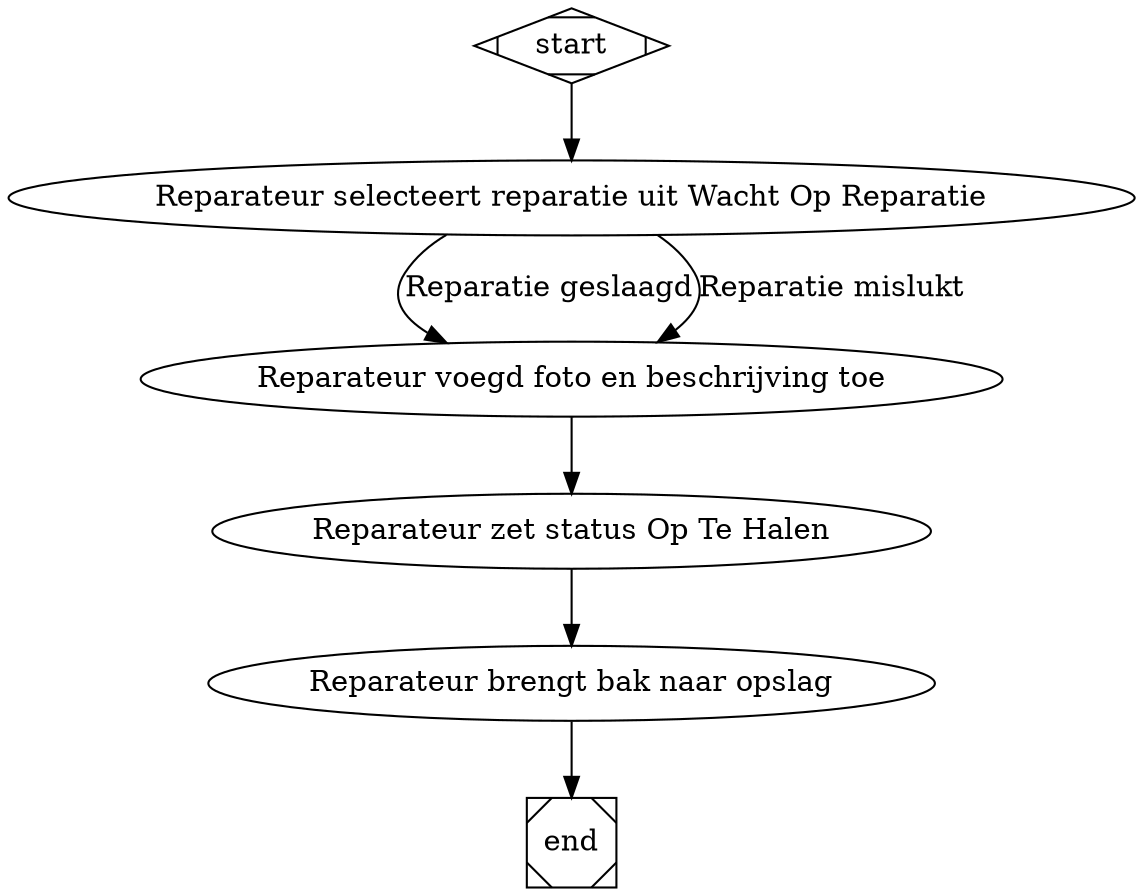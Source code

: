 digraph Repair {
    start -> "Reparateur selecteert reparatie uit Wacht Op Reparatie";
    "Reparateur selecteert reparatie uit Wacht Op Reparatie" -> "Reparateur voegd foto en beschrijving toe" [label="Reparatie geslaagd"];
    "Reparateur selecteert reparatie uit Wacht Op Reparatie" -> "Reparateur voegd foto en beschrijving toe" [label="Reparatie mislukt"];
    "Reparateur voegd foto en beschrijving toe" -> "Reparateur zet status Op Te Halen";
    "Reparateur zet status Op Te Halen" -> "Reparateur brengt bak naar opslag";
    "Reparateur brengt bak naar opslag" -> end;

    start [shape=Mdiamond];
    end [shape=Msquare];
}
